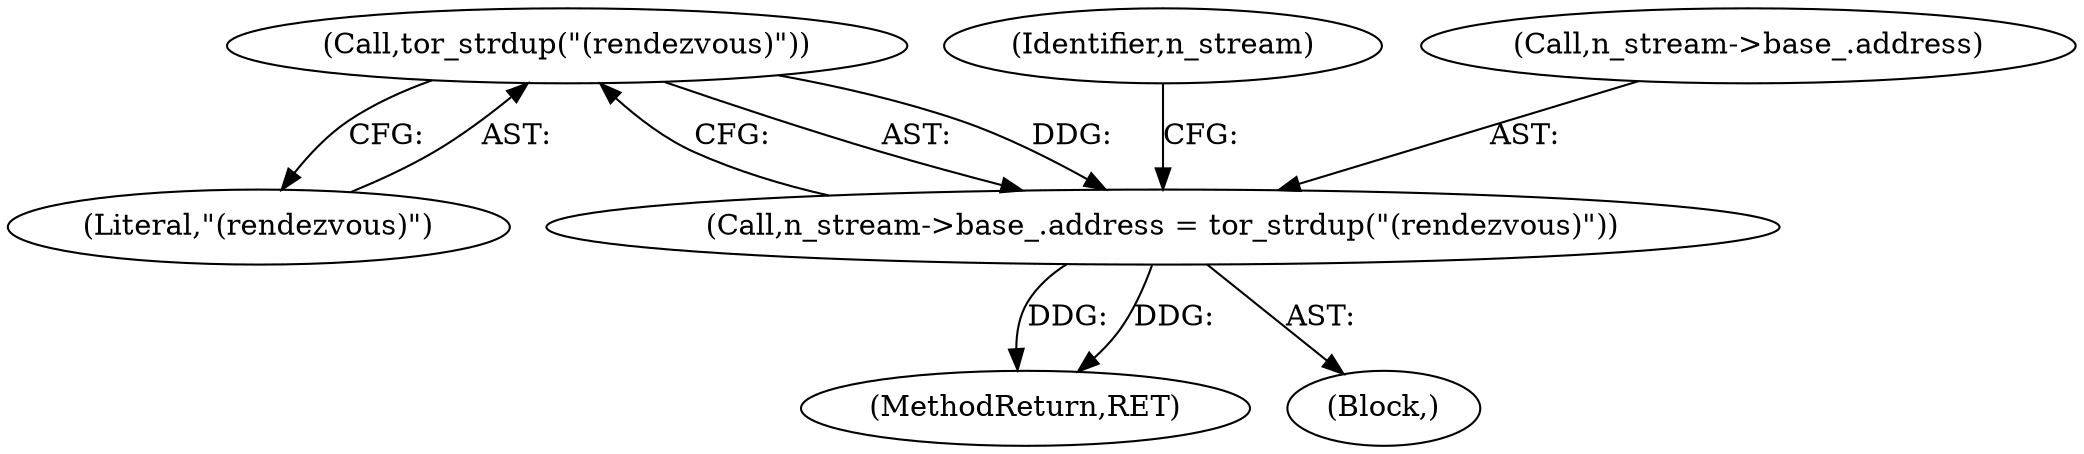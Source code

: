 digraph "0_tor_79b59a2dfcb68897ee89d98587d09e55f07e68d7@API" {
"1000481" [label="(Call,tor_strdup(\"(rendezvous)\"))"];
"1000475" [label="(Call,n_stream->base_.address = tor_strdup(\"(rendezvous)\"))"];
"1000475" [label="(Call,n_stream->base_.address = tor_strdup(\"(rendezvous)\"))"];
"1000482" [label="(Literal,\"(rendezvous)\")"];
"1000481" [label="(Call,tor_strdup(\"(rendezvous)\"))"];
"1000697" [label="(MethodReturn,RET)"];
"1000486" [label="(Identifier,n_stream)"];
"1000466" [label="(Block,)"];
"1000476" [label="(Call,n_stream->base_.address)"];
"1000481" -> "1000475"  [label="AST: "];
"1000481" -> "1000482"  [label="CFG: "];
"1000482" -> "1000481"  [label="AST: "];
"1000475" -> "1000481"  [label="CFG: "];
"1000481" -> "1000475"  [label="DDG: "];
"1000475" -> "1000466"  [label="AST: "];
"1000476" -> "1000475"  [label="AST: "];
"1000486" -> "1000475"  [label="CFG: "];
"1000475" -> "1000697"  [label="DDG: "];
"1000475" -> "1000697"  [label="DDG: "];
}
